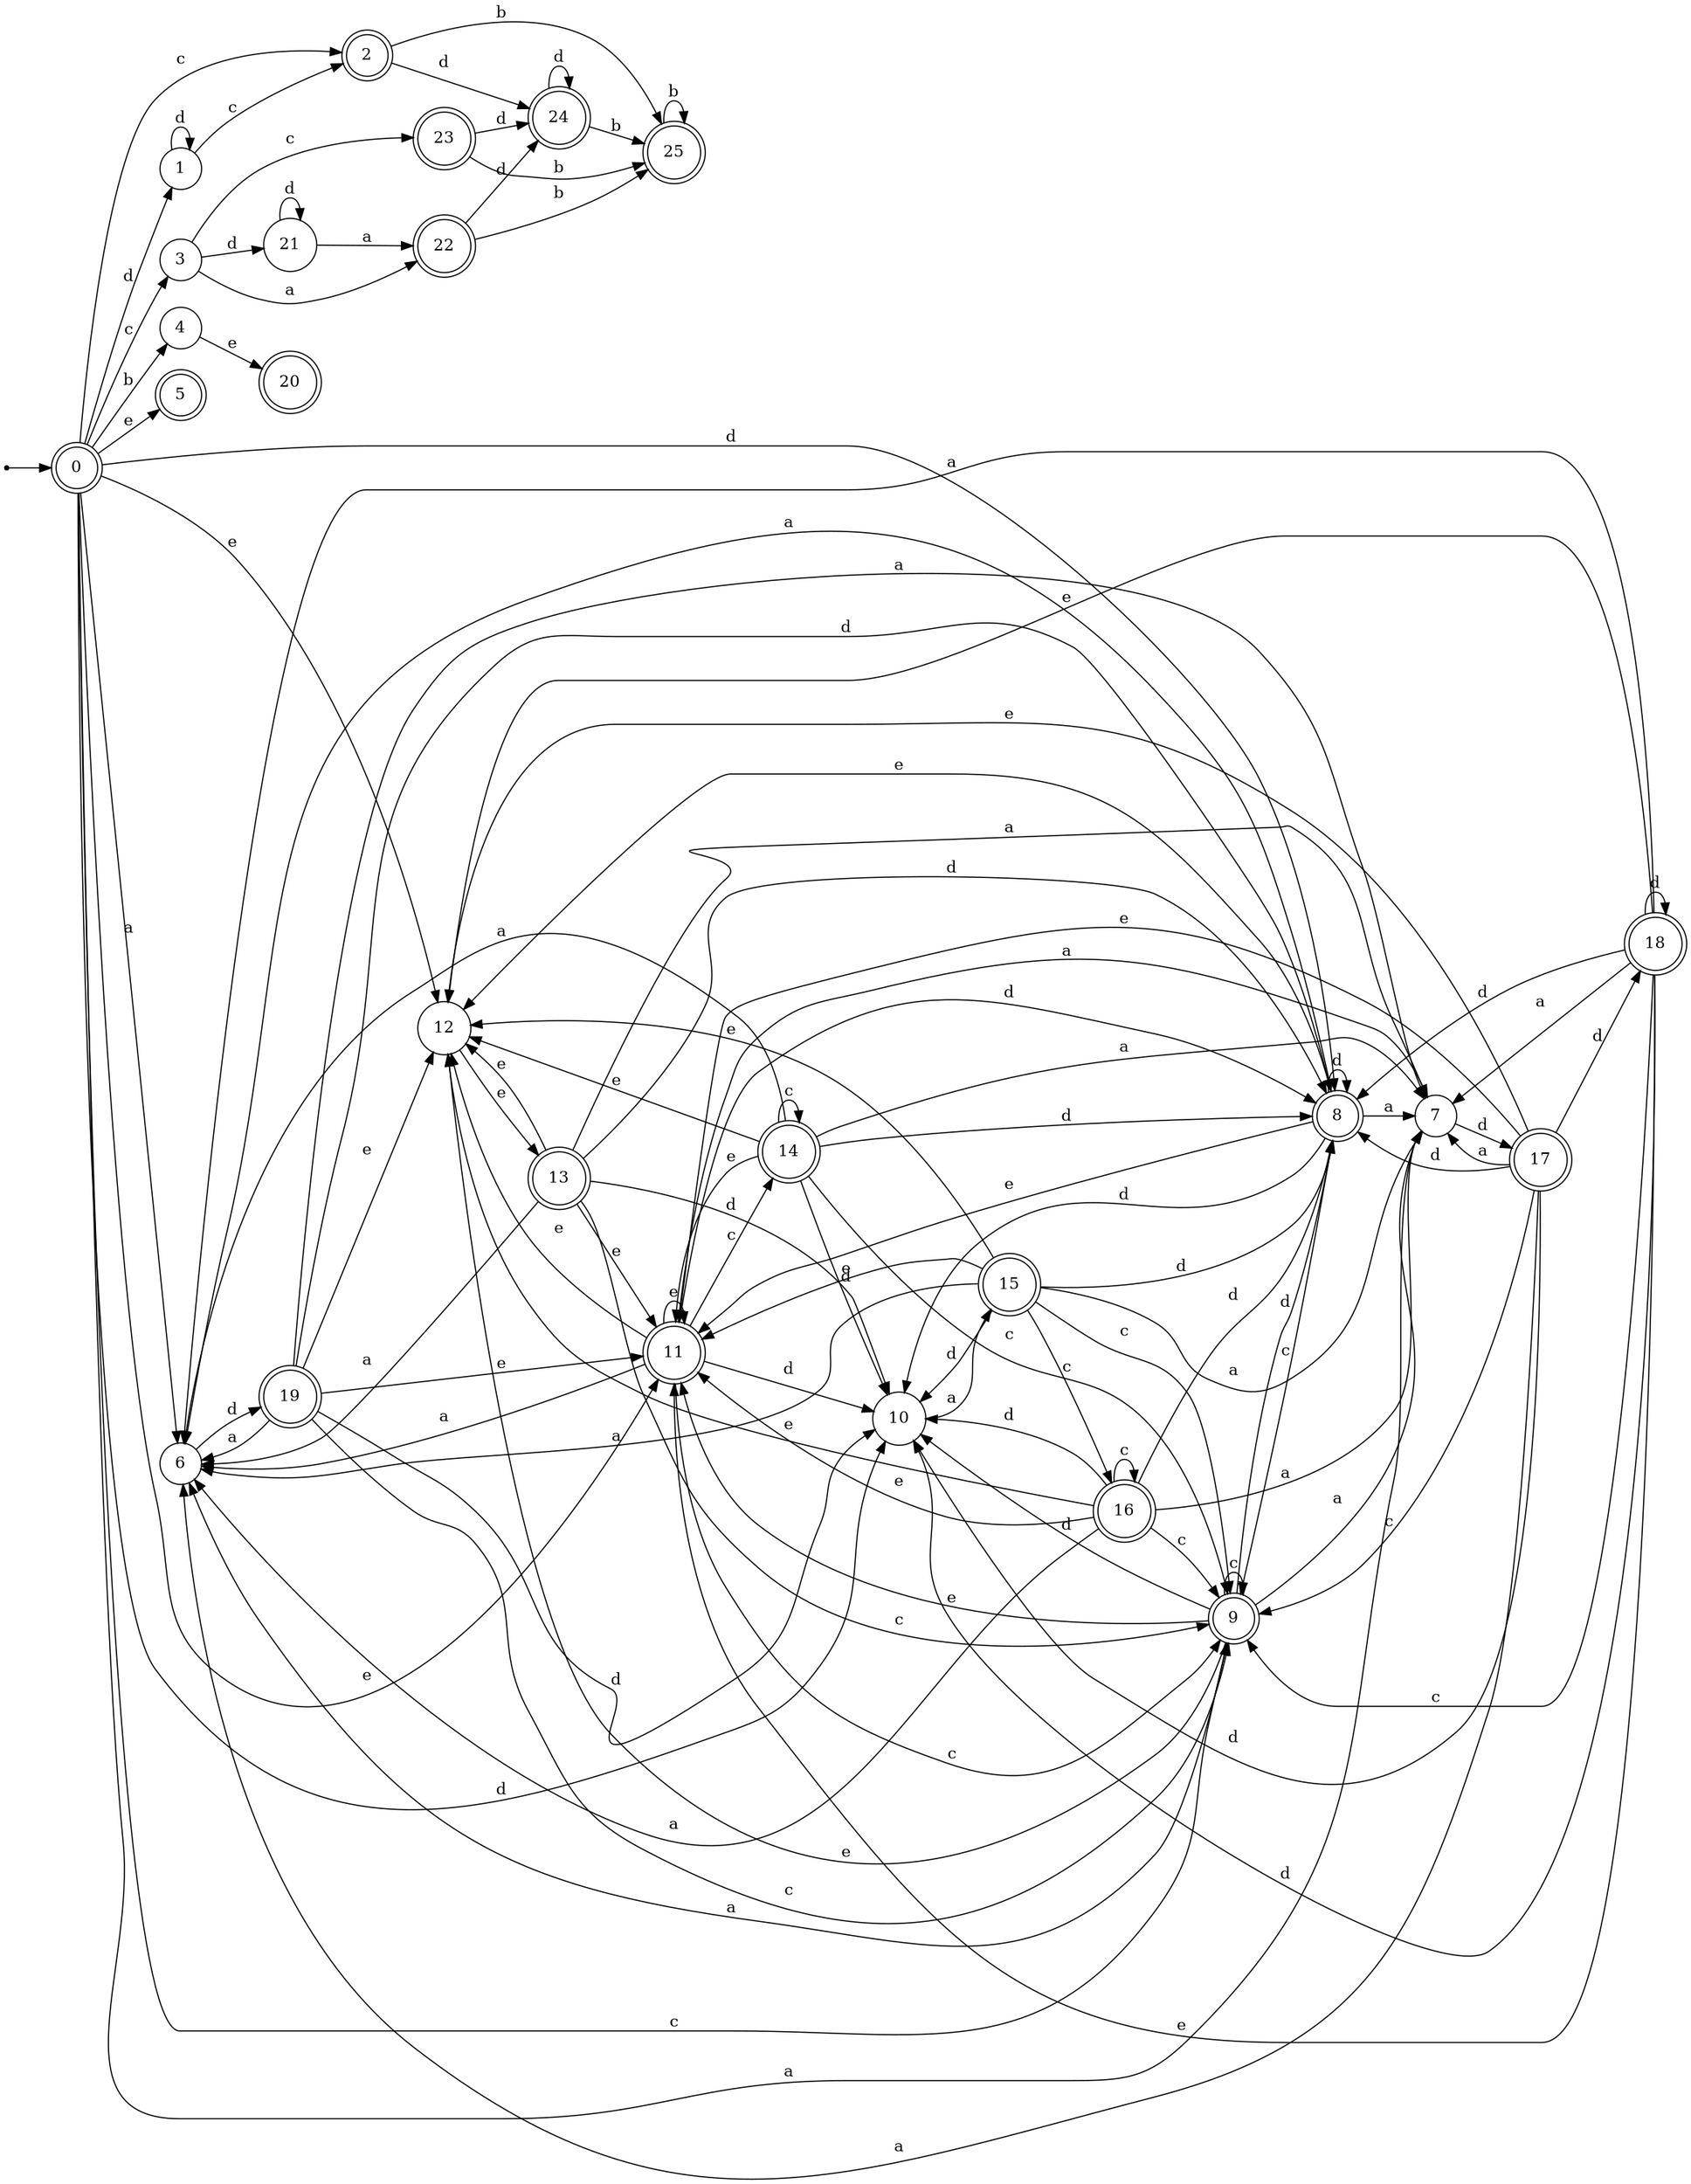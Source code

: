 digraph finite_state_machine {
rankdir=LR;
size="20,20";
node [shape = point]; "dummy0"
node [shape = doublecircle]; "0";"dummy0" -> "0";
node [shape = circle]; "1";
node [shape = doublecircle]; "2";node [shape = circle]; "3";
node [shape = circle]; "4";
node [shape = doublecircle]; "5";node [shape = circle]; "6";
node [shape = circle]; "7";
node [shape = doublecircle]; "8";node [shape = doublecircle]; "9";node [shape = circle]; "10";
node [shape = doublecircle]; "11";node [shape = circle]; "12";
node [shape = doublecircle]; "13";node [shape = doublecircle]; "14";node [shape = doublecircle]; "15";node [shape = doublecircle]; "16";node [shape = doublecircle]; "17";node [shape = doublecircle]; "18";node [shape = doublecircle]; "19";node [shape = doublecircle]; "20";node [shape = circle]; "21";
node [shape = doublecircle]; "22";node [shape = doublecircle]; "23";node [shape = doublecircle]; "24";node [shape = doublecircle]; "25";"0" -> "8" [label = "d"];
 "0" -> "1" [label = "d"];
 "0" -> "10" [label = "d"];
 "0" -> "9" [label = "c"];
 "0" -> "2" [label = "c"];
 "0" -> "3" [label = "c"];
 "0" -> "4" [label = "b"];
 "0" -> "11" [label = "e"];
 "0" -> "12" [label = "e"];
 "0" -> "5" [label = "e"];
 "0" -> "6" [label = "a"];
 "0" -> "7" [label = "a"];
 "12" -> "13" [label = "e"];
 "13" -> "11" [label = "e"];
 "13" -> "12" [label = "e"];
 "13" -> "6" [label = "a"];
 "13" -> "7" [label = "a"];
 "13" -> "8" [label = "d"];
 "13" -> "10" [label = "d"];
 "13" -> "9" [label = "c"];
 "11" -> "11" [label = "e"];
 "11" -> "12" [label = "e"];
 "11" -> "9" [label = "c"];
 "11" -> "14" [label = "c"];
 "11" -> "6" [label = "a"];
 "11" -> "7" [label = "a"];
 "11" -> "8" [label = "d"];
 "11" -> "10" [label = "d"];
 "14" -> "9" [label = "c"];
 "14" -> "14" [label = "c"];
 "14" -> "11" [label = "e"];
 "14" -> "12" [label = "e"];
 "14" -> "6" [label = "a"];
 "14" -> "7" [label = "a"];
 "14" -> "8" [label = "d"];
 "14" -> "10" [label = "d"];
 "10" -> "15" [label = "a"];
 "15" -> "8" [label = "d"];
 "15" -> "10" [label = "d"];
 "15" -> "16" [label = "c"];
 "15" -> "9" [label = "c"];
 "15" -> "6" [label = "a"];
 "15" -> "7" [label = "a"];
 "15" -> "11" [label = "e"];
 "15" -> "12" [label = "e"];
 "16" -> "16" [label = "c"];
 "16" -> "9" [label = "c"];
 "16" -> "8" [label = "d"];
 "16" -> "10" [label = "d"];
 "16" -> "6" [label = "a"];
 "16" -> "7" [label = "a"];
 "16" -> "11" [label = "e"];
 "16" -> "12" [label = "e"];
 "9" -> "9" [label = "c"];
 "9" -> "6" [label = "a"];
 "9" -> "7" [label = "a"];
 "9" -> "8" [label = "d"];
 "9" -> "10" [label = "d"];
 "9" -> "11" [label = "e"];
 "9" -> "12" [label = "e"];
 "8" -> "8" [label = "d"];
 "8" -> "10" [label = "d"];
 "8" -> "6" [label = "a"];
 "8" -> "7" [label = "a"];
 "8" -> "9" [label = "c"];
 "8" -> "11" [label = "e"];
 "8" -> "12" [label = "e"];
 "7" -> "17" [label = "d"];
 "17" -> "6" [label = "a"];
 "17" -> "7" [label = "a"];
 "17" -> "8" [label = "d"];
 "17" -> "18" [label = "d"];
 "17" -> "10" [label = "d"];
 "17" -> "9" [label = "c"];
 "17" -> "11" [label = "e"];
 "17" -> "12" [label = "e"];
 "18" -> "8" [label = "d"];
 "18" -> "18" [label = "d"];
 "18" -> "10" [label = "d"];
 "18" -> "6" [label = "a"];
 "18" -> "7" [label = "a"];
 "18" -> "9" [label = "c"];
 "18" -> "11" [label = "e"];
 "18" -> "12" [label = "e"];
 "6" -> "19" [label = "d"];
 "19" -> "6" [label = "a"];
 "19" -> "7" [label = "a"];
 "19" -> "8" [label = "d"];
 "19" -> "10" [label = "d"];
 "19" -> "9" [label = "c"];
 "19" -> "11" [label = "e"];
 "19" -> "12" [label = "e"];
 "4" -> "20" [label = "e"];
 "3" -> "21" [label = "d"];
 "3" -> "22" [label = "a"];
 "3" -> "23" [label = "c"];
 "23" -> "24" [label = "d"];
 "23" -> "25" [label = "b"];
 "25" -> "25" [label = "b"];
 "24" -> "24" [label = "d"];
 "24" -> "25" [label = "b"];
 "22" -> "24" [label = "d"];
 "22" -> "25" [label = "b"];
 "21" -> "21" [label = "d"];
 "21" -> "22" [label = "a"];
 "2" -> "24" [label = "d"];
 "2" -> "25" [label = "b"];
 "1" -> "1" [label = "d"];
 "1" -> "2" [label = "c"];
 }
